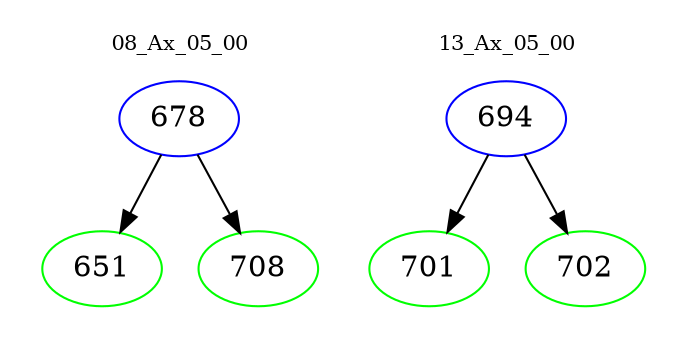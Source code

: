 digraph{
subgraph cluster_0 {
color = white
label = "08_Ax_05_00";
fontsize=10;
T0_678 [label="678", color="blue"]
T0_678 -> T0_651 [color="black"]
T0_651 [label="651", color="green"]
T0_678 -> T0_708 [color="black"]
T0_708 [label="708", color="green"]
}
subgraph cluster_1 {
color = white
label = "13_Ax_05_00";
fontsize=10;
T1_694 [label="694", color="blue"]
T1_694 -> T1_701 [color="black"]
T1_701 [label="701", color="green"]
T1_694 -> T1_702 [color="black"]
T1_702 [label="702", color="green"]
}
}
